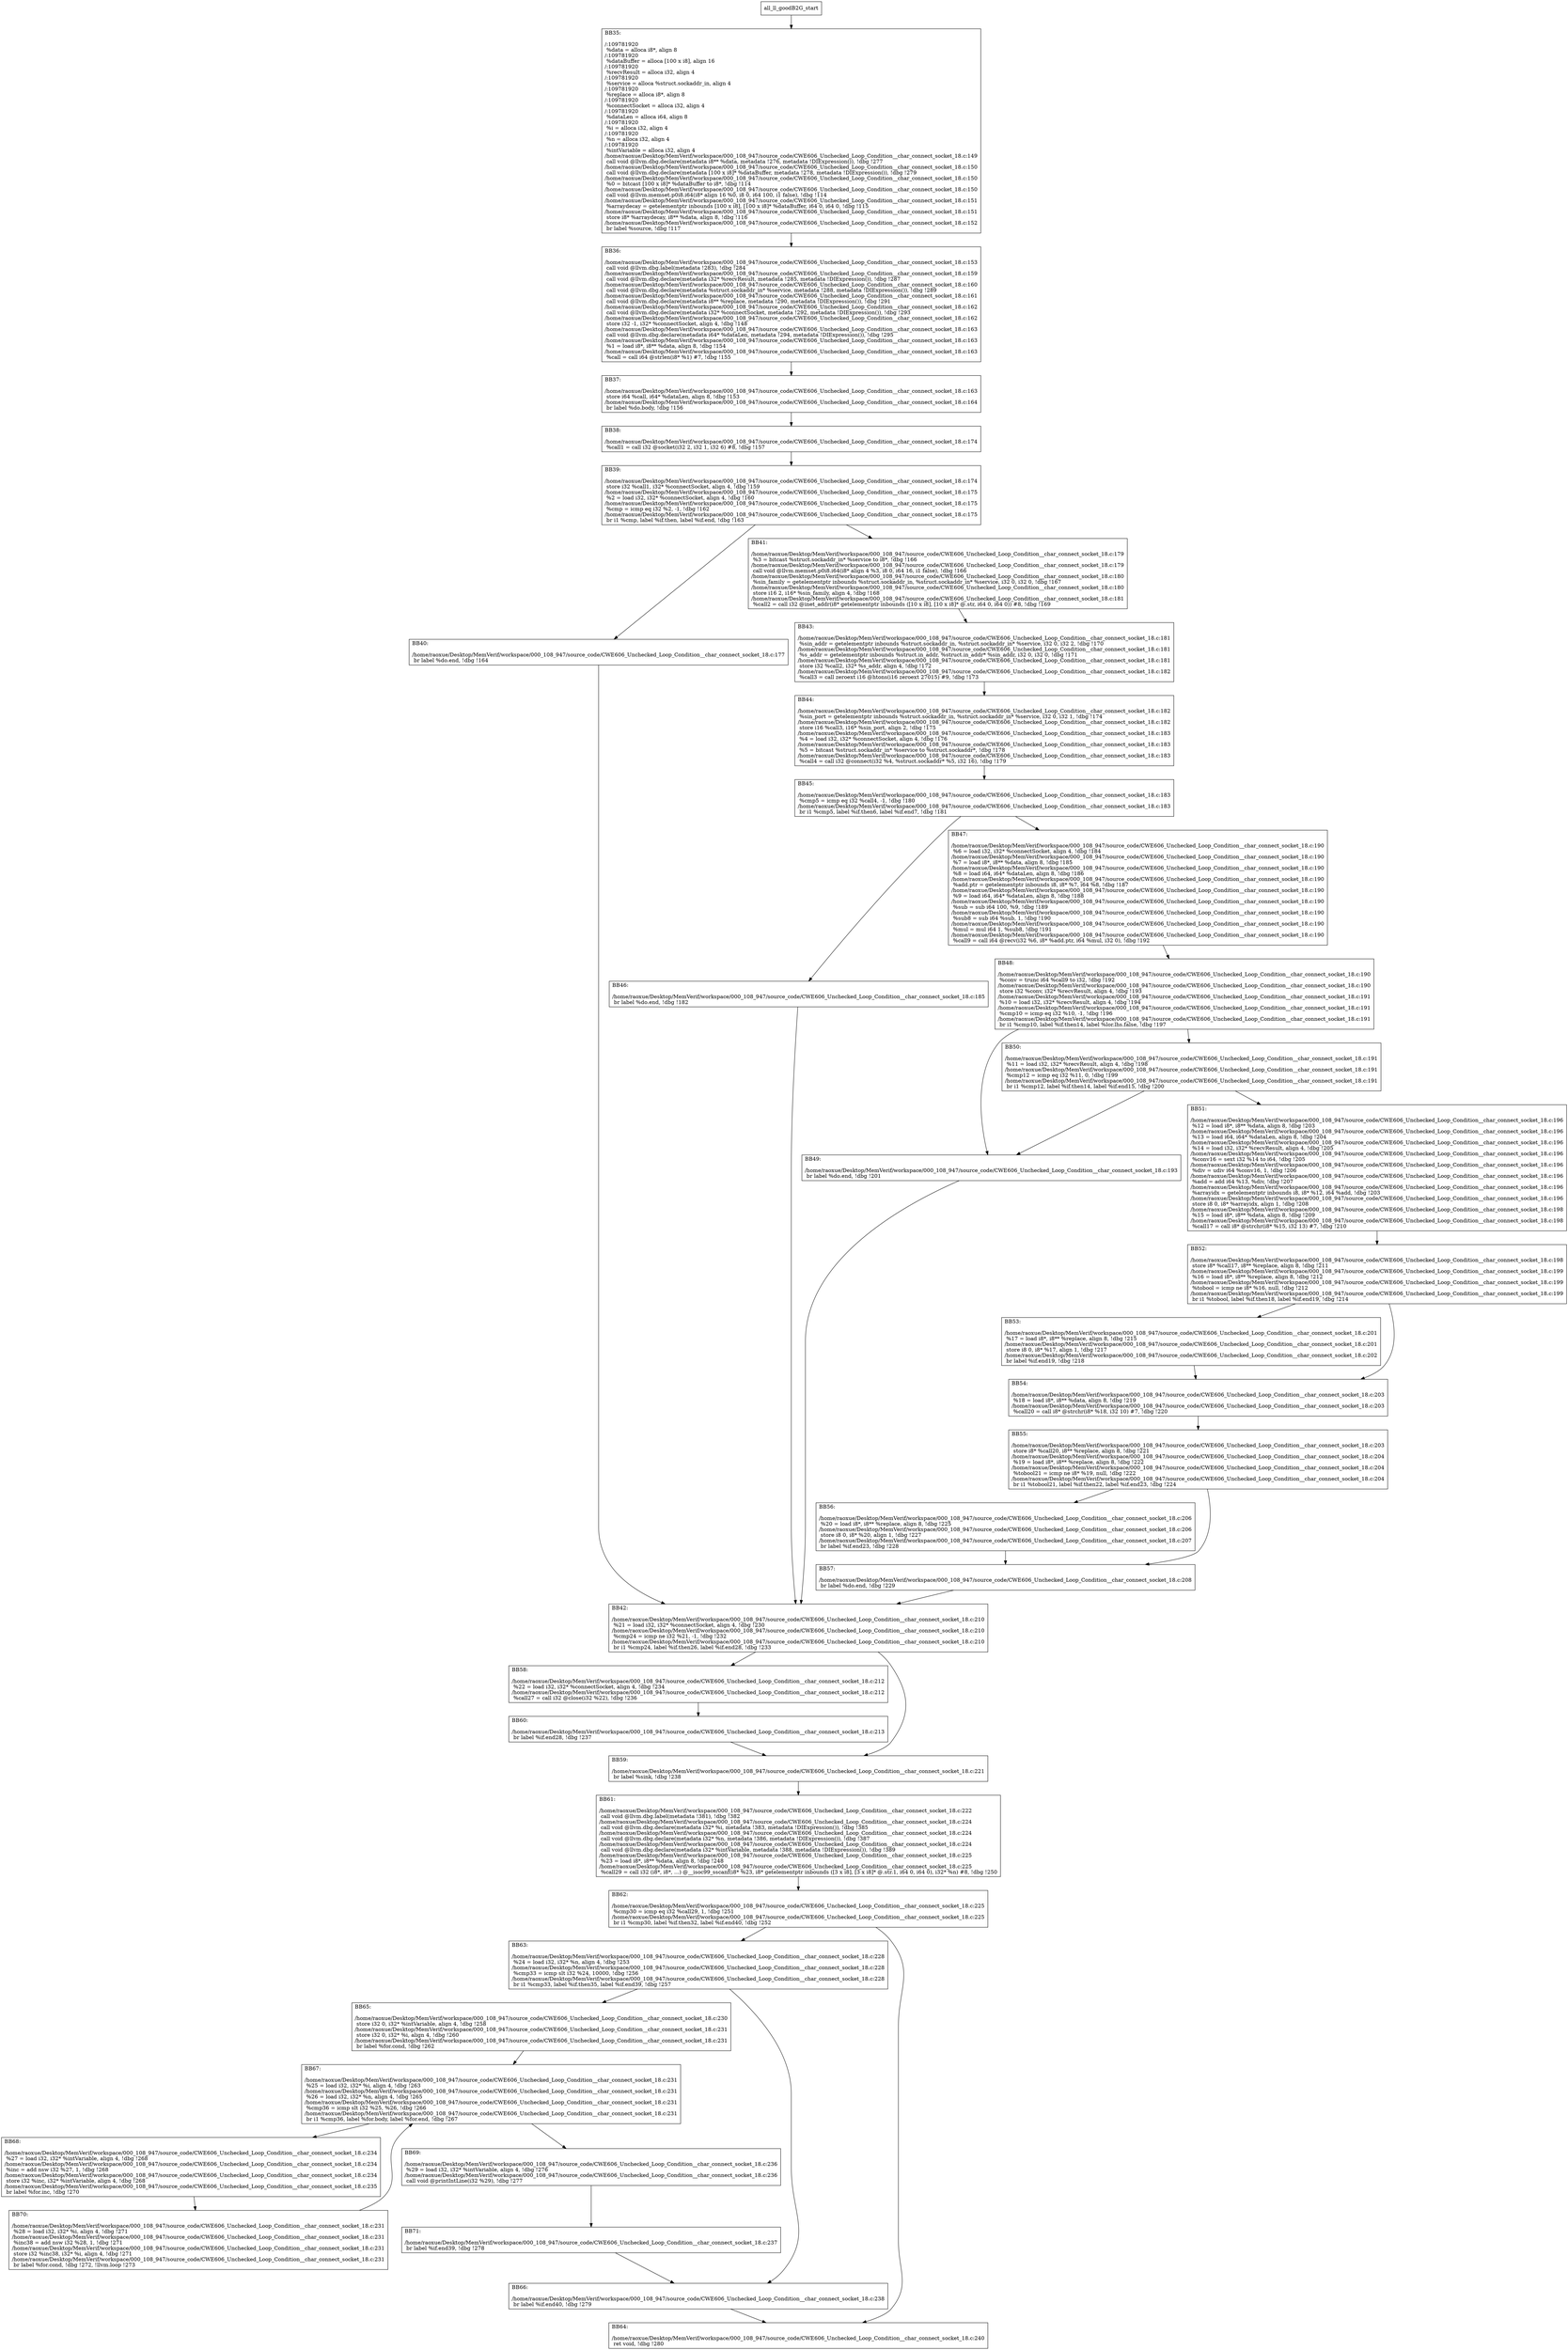 digraph "CFG for'all_ll_goodB2G' function" {
	BBall_ll_goodB2G_start[shape=record,label="{all_ll_goodB2G_start}"];
	BBall_ll_goodB2G_start-> all_ll_goodB2GBB35;
	all_ll_goodB2GBB35 [shape=record, label="{BB35:\l\l/:109781920\l
  %data = alloca i8*, align 8\l
/:109781920\l
  %dataBuffer = alloca [100 x i8], align 16\l
/:109781920\l
  %recvResult = alloca i32, align 4\l
/:109781920\l
  %service = alloca %struct.sockaddr_in, align 4\l
/:109781920\l
  %replace = alloca i8*, align 8\l
/:109781920\l
  %connectSocket = alloca i32, align 4\l
/:109781920\l
  %dataLen = alloca i64, align 8\l
/:109781920\l
  %i = alloca i32, align 4\l
/:109781920\l
  %n = alloca i32, align 4\l
/:109781920\l
  %intVariable = alloca i32, align 4\l
/home/raoxue/Desktop/MemVerif/workspace/000_108_947/source_code/CWE606_Unchecked_Loop_Condition__char_connect_socket_18.c:149\l
  call void @llvm.dbg.declare(metadata i8** %data, metadata !276, metadata !DIExpression()), !dbg !277\l
/home/raoxue/Desktop/MemVerif/workspace/000_108_947/source_code/CWE606_Unchecked_Loop_Condition__char_connect_socket_18.c:150\l
  call void @llvm.dbg.declare(metadata [100 x i8]* %dataBuffer, metadata !278, metadata !DIExpression()), !dbg !279\l
/home/raoxue/Desktop/MemVerif/workspace/000_108_947/source_code/CWE606_Unchecked_Loop_Condition__char_connect_socket_18.c:150\l
  %0 = bitcast [100 x i8]* %dataBuffer to i8*, !dbg !114\l
/home/raoxue/Desktop/MemVerif/workspace/000_108_947/source_code/CWE606_Unchecked_Loop_Condition__char_connect_socket_18.c:150\l
  call void @llvm.memset.p0i8.i64(i8* align 16 %0, i8 0, i64 100, i1 false), !dbg !114\l
/home/raoxue/Desktop/MemVerif/workspace/000_108_947/source_code/CWE606_Unchecked_Loop_Condition__char_connect_socket_18.c:151\l
  %arraydecay = getelementptr inbounds [100 x i8], [100 x i8]* %dataBuffer, i64 0, i64 0, !dbg !115\l
/home/raoxue/Desktop/MemVerif/workspace/000_108_947/source_code/CWE606_Unchecked_Loop_Condition__char_connect_socket_18.c:151\l
  store i8* %arraydecay, i8** %data, align 8, !dbg !116\l
/home/raoxue/Desktop/MemVerif/workspace/000_108_947/source_code/CWE606_Unchecked_Loop_Condition__char_connect_socket_18.c:152\l
  br label %source, !dbg !117\l
}"];
	all_ll_goodB2GBB35-> all_ll_goodB2GBB36;
	all_ll_goodB2GBB36 [shape=record, label="{BB36:\l\l/home/raoxue/Desktop/MemVerif/workspace/000_108_947/source_code/CWE606_Unchecked_Loop_Condition__char_connect_socket_18.c:153\l
  call void @llvm.dbg.label(metadata !283), !dbg !284\l
/home/raoxue/Desktop/MemVerif/workspace/000_108_947/source_code/CWE606_Unchecked_Loop_Condition__char_connect_socket_18.c:159\l
  call void @llvm.dbg.declare(metadata i32* %recvResult, metadata !285, metadata !DIExpression()), !dbg !287\l
/home/raoxue/Desktop/MemVerif/workspace/000_108_947/source_code/CWE606_Unchecked_Loop_Condition__char_connect_socket_18.c:160\l
  call void @llvm.dbg.declare(metadata %struct.sockaddr_in* %service, metadata !288, metadata !DIExpression()), !dbg !289\l
/home/raoxue/Desktop/MemVerif/workspace/000_108_947/source_code/CWE606_Unchecked_Loop_Condition__char_connect_socket_18.c:161\l
  call void @llvm.dbg.declare(metadata i8** %replace, metadata !290, metadata !DIExpression()), !dbg !291\l
/home/raoxue/Desktop/MemVerif/workspace/000_108_947/source_code/CWE606_Unchecked_Loop_Condition__char_connect_socket_18.c:162\l
  call void @llvm.dbg.declare(metadata i32* %connectSocket, metadata !292, metadata !DIExpression()), !dbg !293\l
/home/raoxue/Desktop/MemVerif/workspace/000_108_947/source_code/CWE606_Unchecked_Loop_Condition__char_connect_socket_18.c:162\l
  store i32 -1, i32* %connectSocket, align 4, !dbg !148\l
/home/raoxue/Desktop/MemVerif/workspace/000_108_947/source_code/CWE606_Unchecked_Loop_Condition__char_connect_socket_18.c:163\l
  call void @llvm.dbg.declare(metadata i64* %dataLen, metadata !294, metadata !DIExpression()), !dbg !295\l
/home/raoxue/Desktop/MemVerif/workspace/000_108_947/source_code/CWE606_Unchecked_Loop_Condition__char_connect_socket_18.c:163\l
  %1 = load i8*, i8** %data, align 8, !dbg !154\l
/home/raoxue/Desktop/MemVerif/workspace/000_108_947/source_code/CWE606_Unchecked_Loop_Condition__char_connect_socket_18.c:163\l
  %call = call i64 @strlen(i8* %1) #7, !dbg !155\l
}"];
	all_ll_goodB2GBB36-> all_ll_goodB2GBB37;
	all_ll_goodB2GBB37 [shape=record, label="{BB37:\l\l/home/raoxue/Desktop/MemVerif/workspace/000_108_947/source_code/CWE606_Unchecked_Loop_Condition__char_connect_socket_18.c:163\l
  store i64 %call, i64* %dataLen, align 8, !dbg !153\l
/home/raoxue/Desktop/MemVerif/workspace/000_108_947/source_code/CWE606_Unchecked_Loop_Condition__char_connect_socket_18.c:164\l
  br label %do.body, !dbg !156\l
}"];
	all_ll_goodB2GBB37-> all_ll_goodB2GBB38;
	all_ll_goodB2GBB38 [shape=record, label="{BB38:\l\l/home/raoxue/Desktop/MemVerif/workspace/000_108_947/source_code/CWE606_Unchecked_Loop_Condition__char_connect_socket_18.c:174\l
  %call1 = call i32 @socket(i32 2, i32 1, i32 6) #8, !dbg !157\l
}"];
	all_ll_goodB2GBB38-> all_ll_goodB2GBB39;
	all_ll_goodB2GBB39 [shape=record, label="{BB39:\l\l/home/raoxue/Desktop/MemVerif/workspace/000_108_947/source_code/CWE606_Unchecked_Loop_Condition__char_connect_socket_18.c:174\l
  store i32 %call1, i32* %connectSocket, align 4, !dbg !159\l
/home/raoxue/Desktop/MemVerif/workspace/000_108_947/source_code/CWE606_Unchecked_Loop_Condition__char_connect_socket_18.c:175\l
  %2 = load i32, i32* %connectSocket, align 4, !dbg !160\l
/home/raoxue/Desktop/MemVerif/workspace/000_108_947/source_code/CWE606_Unchecked_Loop_Condition__char_connect_socket_18.c:175\l
  %cmp = icmp eq i32 %2, -1, !dbg !162\l
/home/raoxue/Desktop/MemVerif/workspace/000_108_947/source_code/CWE606_Unchecked_Loop_Condition__char_connect_socket_18.c:175\l
  br i1 %cmp, label %if.then, label %if.end, !dbg !163\l
}"];
	all_ll_goodB2GBB39-> all_ll_goodB2GBB40;
	all_ll_goodB2GBB39-> all_ll_goodB2GBB41;
	all_ll_goodB2GBB40 [shape=record, label="{BB40:\l\l/home/raoxue/Desktop/MemVerif/workspace/000_108_947/source_code/CWE606_Unchecked_Loop_Condition__char_connect_socket_18.c:177\l
  br label %do.end, !dbg !164\l
}"];
	all_ll_goodB2GBB40-> all_ll_goodB2GBB42;
	all_ll_goodB2GBB41 [shape=record, label="{BB41:\l\l/home/raoxue/Desktop/MemVerif/workspace/000_108_947/source_code/CWE606_Unchecked_Loop_Condition__char_connect_socket_18.c:179\l
  %3 = bitcast %struct.sockaddr_in* %service to i8*, !dbg !166\l
/home/raoxue/Desktop/MemVerif/workspace/000_108_947/source_code/CWE606_Unchecked_Loop_Condition__char_connect_socket_18.c:179\l
  call void @llvm.memset.p0i8.i64(i8* align 4 %3, i8 0, i64 16, i1 false), !dbg !166\l
/home/raoxue/Desktop/MemVerif/workspace/000_108_947/source_code/CWE606_Unchecked_Loop_Condition__char_connect_socket_18.c:180\l
  %sin_family = getelementptr inbounds %struct.sockaddr_in, %struct.sockaddr_in* %service, i32 0, i32 0, !dbg !167\l
/home/raoxue/Desktop/MemVerif/workspace/000_108_947/source_code/CWE606_Unchecked_Loop_Condition__char_connect_socket_18.c:180\l
  store i16 2, i16* %sin_family, align 4, !dbg !168\l
/home/raoxue/Desktop/MemVerif/workspace/000_108_947/source_code/CWE606_Unchecked_Loop_Condition__char_connect_socket_18.c:181\l
  %call2 = call i32 @inet_addr(i8* getelementptr inbounds ([10 x i8], [10 x i8]* @.str, i64 0, i64 0)) #8, !dbg !169\l
}"];
	all_ll_goodB2GBB41-> all_ll_goodB2GBB43;
	all_ll_goodB2GBB43 [shape=record, label="{BB43:\l\l/home/raoxue/Desktop/MemVerif/workspace/000_108_947/source_code/CWE606_Unchecked_Loop_Condition__char_connect_socket_18.c:181\l
  %sin_addr = getelementptr inbounds %struct.sockaddr_in, %struct.sockaddr_in* %service, i32 0, i32 2, !dbg !170\l
/home/raoxue/Desktop/MemVerif/workspace/000_108_947/source_code/CWE606_Unchecked_Loop_Condition__char_connect_socket_18.c:181\l
  %s_addr = getelementptr inbounds %struct.in_addr, %struct.in_addr* %sin_addr, i32 0, i32 0, !dbg !171\l
/home/raoxue/Desktop/MemVerif/workspace/000_108_947/source_code/CWE606_Unchecked_Loop_Condition__char_connect_socket_18.c:181\l
  store i32 %call2, i32* %s_addr, align 4, !dbg !172\l
/home/raoxue/Desktop/MemVerif/workspace/000_108_947/source_code/CWE606_Unchecked_Loop_Condition__char_connect_socket_18.c:182\l
  %call3 = call zeroext i16 @htons(i16 zeroext 27015) #9, !dbg !173\l
}"];
	all_ll_goodB2GBB43-> all_ll_goodB2GBB44;
	all_ll_goodB2GBB44 [shape=record, label="{BB44:\l\l/home/raoxue/Desktop/MemVerif/workspace/000_108_947/source_code/CWE606_Unchecked_Loop_Condition__char_connect_socket_18.c:182\l
  %sin_port = getelementptr inbounds %struct.sockaddr_in, %struct.sockaddr_in* %service, i32 0, i32 1, !dbg !174\l
/home/raoxue/Desktop/MemVerif/workspace/000_108_947/source_code/CWE606_Unchecked_Loop_Condition__char_connect_socket_18.c:182\l
  store i16 %call3, i16* %sin_port, align 2, !dbg !175\l
/home/raoxue/Desktop/MemVerif/workspace/000_108_947/source_code/CWE606_Unchecked_Loop_Condition__char_connect_socket_18.c:183\l
  %4 = load i32, i32* %connectSocket, align 4, !dbg !176\l
/home/raoxue/Desktop/MemVerif/workspace/000_108_947/source_code/CWE606_Unchecked_Loop_Condition__char_connect_socket_18.c:183\l
  %5 = bitcast %struct.sockaddr_in* %service to %struct.sockaddr*, !dbg !178\l
/home/raoxue/Desktop/MemVerif/workspace/000_108_947/source_code/CWE606_Unchecked_Loop_Condition__char_connect_socket_18.c:183\l
  %call4 = call i32 @connect(i32 %4, %struct.sockaddr* %5, i32 16), !dbg !179\l
}"];
	all_ll_goodB2GBB44-> all_ll_goodB2GBB45;
	all_ll_goodB2GBB45 [shape=record, label="{BB45:\l\l/home/raoxue/Desktop/MemVerif/workspace/000_108_947/source_code/CWE606_Unchecked_Loop_Condition__char_connect_socket_18.c:183\l
  %cmp5 = icmp eq i32 %call4, -1, !dbg !180\l
/home/raoxue/Desktop/MemVerif/workspace/000_108_947/source_code/CWE606_Unchecked_Loop_Condition__char_connect_socket_18.c:183\l
  br i1 %cmp5, label %if.then6, label %if.end7, !dbg !181\l
}"];
	all_ll_goodB2GBB45-> all_ll_goodB2GBB46;
	all_ll_goodB2GBB45-> all_ll_goodB2GBB47;
	all_ll_goodB2GBB46 [shape=record, label="{BB46:\l\l/home/raoxue/Desktop/MemVerif/workspace/000_108_947/source_code/CWE606_Unchecked_Loop_Condition__char_connect_socket_18.c:185\l
  br label %do.end, !dbg !182\l
}"];
	all_ll_goodB2GBB46-> all_ll_goodB2GBB42;
	all_ll_goodB2GBB47 [shape=record, label="{BB47:\l\l/home/raoxue/Desktop/MemVerif/workspace/000_108_947/source_code/CWE606_Unchecked_Loop_Condition__char_connect_socket_18.c:190\l
  %6 = load i32, i32* %connectSocket, align 4, !dbg !184\l
/home/raoxue/Desktop/MemVerif/workspace/000_108_947/source_code/CWE606_Unchecked_Loop_Condition__char_connect_socket_18.c:190\l
  %7 = load i8*, i8** %data, align 8, !dbg !185\l
/home/raoxue/Desktop/MemVerif/workspace/000_108_947/source_code/CWE606_Unchecked_Loop_Condition__char_connect_socket_18.c:190\l
  %8 = load i64, i64* %dataLen, align 8, !dbg !186\l
/home/raoxue/Desktop/MemVerif/workspace/000_108_947/source_code/CWE606_Unchecked_Loop_Condition__char_connect_socket_18.c:190\l
  %add.ptr = getelementptr inbounds i8, i8* %7, i64 %8, !dbg !187\l
/home/raoxue/Desktop/MemVerif/workspace/000_108_947/source_code/CWE606_Unchecked_Loop_Condition__char_connect_socket_18.c:190\l
  %9 = load i64, i64* %dataLen, align 8, !dbg !188\l
/home/raoxue/Desktop/MemVerif/workspace/000_108_947/source_code/CWE606_Unchecked_Loop_Condition__char_connect_socket_18.c:190\l
  %sub = sub i64 100, %9, !dbg !189\l
/home/raoxue/Desktop/MemVerif/workspace/000_108_947/source_code/CWE606_Unchecked_Loop_Condition__char_connect_socket_18.c:190\l
  %sub8 = sub i64 %sub, 1, !dbg !190\l
/home/raoxue/Desktop/MemVerif/workspace/000_108_947/source_code/CWE606_Unchecked_Loop_Condition__char_connect_socket_18.c:190\l
  %mul = mul i64 1, %sub8, !dbg !191\l
/home/raoxue/Desktop/MemVerif/workspace/000_108_947/source_code/CWE606_Unchecked_Loop_Condition__char_connect_socket_18.c:190\l
  %call9 = call i64 @recv(i32 %6, i8* %add.ptr, i64 %mul, i32 0), !dbg !192\l
}"];
	all_ll_goodB2GBB47-> all_ll_goodB2GBB48;
	all_ll_goodB2GBB48 [shape=record, label="{BB48:\l\l/home/raoxue/Desktop/MemVerif/workspace/000_108_947/source_code/CWE606_Unchecked_Loop_Condition__char_connect_socket_18.c:190\l
  %conv = trunc i64 %call9 to i32, !dbg !192\l
/home/raoxue/Desktop/MemVerif/workspace/000_108_947/source_code/CWE606_Unchecked_Loop_Condition__char_connect_socket_18.c:190\l
  store i32 %conv, i32* %recvResult, align 4, !dbg !193\l
/home/raoxue/Desktop/MemVerif/workspace/000_108_947/source_code/CWE606_Unchecked_Loop_Condition__char_connect_socket_18.c:191\l
  %10 = load i32, i32* %recvResult, align 4, !dbg !194\l
/home/raoxue/Desktop/MemVerif/workspace/000_108_947/source_code/CWE606_Unchecked_Loop_Condition__char_connect_socket_18.c:191\l
  %cmp10 = icmp eq i32 %10, -1, !dbg !196\l
/home/raoxue/Desktop/MemVerif/workspace/000_108_947/source_code/CWE606_Unchecked_Loop_Condition__char_connect_socket_18.c:191\l
  br i1 %cmp10, label %if.then14, label %lor.lhs.false, !dbg !197\l
}"];
	all_ll_goodB2GBB48-> all_ll_goodB2GBB49;
	all_ll_goodB2GBB48-> all_ll_goodB2GBB50;
	all_ll_goodB2GBB50 [shape=record, label="{BB50:\l\l/home/raoxue/Desktop/MemVerif/workspace/000_108_947/source_code/CWE606_Unchecked_Loop_Condition__char_connect_socket_18.c:191\l
  %11 = load i32, i32* %recvResult, align 4, !dbg !198\l
/home/raoxue/Desktop/MemVerif/workspace/000_108_947/source_code/CWE606_Unchecked_Loop_Condition__char_connect_socket_18.c:191\l
  %cmp12 = icmp eq i32 %11, 0, !dbg !199\l
/home/raoxue/Desktop/MemVerif/workspace/000_108_947/source_code/CWE606_Unchecked_Loop_Condition__char_connect_socket_18.c:191\l
  br i1 %cmp12, label %if.then14, label %if.end15, !dbg !200\l
}"];
	all_ll_goodB2GBB50-> all_ll_goodB2GBB49;
	all_ll_goodB2GBB50-> all_ll_goodB2GBB51;
	all_ll_goodB2GBB49 [shape=record, label="{BB49:\l\l/home/raoxue/Desktop/MemVerif/workspace/000_108_947/source_code/CWE606_Unchecked_Loop_Condition__char_connect_socket_18.c:193\l
  br label %do.end, !dbg !201\l
}"];
	all_ll_goodB2GBB49-> all_ll_goodB2GBB42;
	all_ll_goodB2GBB51 [shape=record, label="{BB51:\l\l/home/raoxue/Desktop/MemVerif/workspace/000_108_947/source_code/CWE606_Unchecked_Loop_Condition__char_connect_socket_18.c:196\l
  %12 = load i8*, i8** %data, align 8, !dbg !203\l
/home/raoxue/Desktop/MemVerif/workspace/000_108_947/source_code/CWE606_Unchecked_Loop_Condition__char_connect_socket_18.c:196\l
  %13 = load i64, i64* %dataLen, align 8, !dbg !204\l
/home/raoxue/Desktop/MemVerif/workspace/000_108_947/source_code/CWE606_Unchecked_Loop_Condition__char_connect_socket_18.c:196\l
  %14 = load i32, i32* %recvResult, align 4, !dbg !205\l
/home/raoxue/Desktop/MemVerif/workspace/000_108_947/source_code/CWE606_Unchecked_Loop_Condition__char_connect_socket_18.c:196\l
  %conv16 = sext i32 %14 to i64, !dbg !205\l
/home/raoxue/Desktop/MemVerif/workspace/000_108_947/source_code/CWE606_Unchecked_Loop_Condition__char_connect_socket_18.c:196\l
  %div = udiv i64 %conv16, 1, !dbg !206\l
/home/raoxue/Desktop/MemVerif/workspace/000_108_947/source_code/CWE606_Unchecked_Loop_Condition__char_connect_socket_18.c:196\l
  %add = add i64 %13, %div, !dbg !207\l
/home/raoxue/Desktop/MemVerif/workspace/000_108_947/source_code/CWE606_Unchecked_Loop_Condition__char_connect_socket_18.c:196\l
  %arrayidx = getelementptr inbounds i8, i8* %12, i64 %add, !dbg !203\l
/home/raoxue/Desktop/MemVerif/workspace/000_108_947/source_code/CWE606_Unchecked_Loop_Condition__char_connect_socket_18.c:196\l
  store i8 0, i8* %arrayidx, align 1, !dbg !208\l
/home/raoxue/Desktop/MemVerif/workspace/000_108_947/source_code/CWE606_Unchecked_Loop_Condition__char_connect_socket_18.c:198\l
  %15 = load i8*, i8** %data, align 8, !dbg !209\l
/home/raoxue/Desktop/MemVerif/workspace/000_108_947/source_code/CWE606_Unchecked_Loop_Condition__char_connect_socket_18.c:198\l
  %call17 = call i8* @strchr(i8* %15, i32 13) #7, !dbg !210\l
}"];
	all_ll_goodB2GBB51-> all_ll_goodB2GBB52;
	all_ll_goodB2GBB52 [shape=record, label="{BB52:\l\l/home/raoxue/Desktop/MemVerif/workspace/000_108_947/source_code/CWE606_Unchecked_Loop_Condition__char_connect_socket_18.c:198\l
  store i8* %call17, i8** %replace, align 8, !dbg !211\l
/home/raoxue/Desktop/MemVerif/workspace/000_108_947/source_code/CWE606_Unchecked_Loop_Condition__char_connect_socket_18.c:199\l
  %16 = load i8*, i8** %replace, align 8, !dbg !212\l
/home/raoxue/Desktop/MemVerif/workspace/000_108_947/source_code/CWE606_Unchecked_Loop_Condition__char_connect_socket_18.c:199\l
  %tobool = icmp ne i8* %16, null, !dbg !212\l
/home/raoxue/Desktop/MemVerif/workspace/000_108_947/source_code/CWE606_Unchecked_Loop_Condition__char_connect_socket_18.c:199\l
  br i1 %tobool, label %if.then18, label %if.end19, !dbg !214\l
}"];
	all_ll_goodB2GBB52-> all_ll_goodB2GBB53;
	all_ll_goodB2GBB52-> all_ll_goodB2GBB54;
	all_ll_goodB2GBB53 [shape=record, label="{BB53:\l\l/home/raoxue/Desktop/MemVerif/workspace/000_108_947/source_code/CWE606_Unchecked_Loop_Condition__char_connect_socket_18.c:201\l
  %17 = load i8*, i8** %replace, align 8, !dbg !215\l
/home/raoxue/Desktop/MemVerif/workspace/000_108_947/source_code/CWE606_Unchecked_Loop_Condition__char_connect_socket_18.c:201\l
  store i8 0, i8* %17, align 1, !dbg !217\l
/home/raoxue/Desktop/MemVerif/workspace/000_108_947/source_code/CWE606_Unchecked_Loop_Condition__char_connect_socket_18.c:202\l
  br label %if.end19, !dbg !218\l
}"];
	all_ll_goodB2GBB53-> all_ll_goodB2GBB54;
	all_ll_goodB2GBB54 [shape=record, label="{BB54:\l\l/home/raoxue/Desktop/MemVerif/workspace/000_108_947/source_code/CWE606_Unchecked_Loop_Condition__char_connect_socket_18.c:203\l
  %18 = load i8*, i8** %data, align 8, !dbg !219\l
/home/raoxue/Desktop/MemVerif/workspace/000_108_947/source_code/CWE606_Unchecked_Loop_Condition__char_connect_socket_18.c:203\l
  %call20 = call i8* @strchr(i8* %18, i32 10) #7, !dbg !220\l
}"];
	all_ll_goodB2GBB54-> all_ll_goodB2GBB55;
	all_ll_goodB2GBB55 [shape=record, label="{BB55:\l\l/home/raoxue/Desktop/MemVerif/workspace/000_108_947/source_code/CWE606_Unchecked_Loop_Condition__char_connect_socket_18.c:203\l
  store i8* %call20, i8** %replace, align 8, !dbg !221\l
/home/raoxue/Desktop/MemVerif/workspace/000_108_947/source_code/CWE606_Unchecked_Loop_Condition__char_connect_socket_18.c:204\l
  %19 = load i8*, i8** %replace, align 8, !dbg !222\l
/home/raoxue/Desktop/MemVerif/workspace/000_108_947/source_code/CWE606_Unchecked_Loop_Condition__char_connect_socket_18.c:204\l
  %tobool21 = icmp ne i8* %19, null, !dbg !222\l
/home/raoxue/Desktop/MemVerif/workspace/000_108_947/source_code/CWE606_Unchecked_Loop_Condition__char_connect_socket_18.c:204\l
  br i1 %tobool21, label %if.then22, label %if.end23, !dbg !224\l
}"];
	all_ll_goodB2GBB55-> all_ll_goodB2GBB56;
	all_ll_goodB2GBB55-> all_ll_goodB2GBB57;
	all_ll_goodB2GBB56 [shape=record, label="{BB56:\l\l/home/raoxue/Desktop/MemVerif/workspace/000_108_947/source_code/CWE606_Unchecked_Loop_Condition__char_connect_socket_18.c:206\l
  %20 = load i8*, i8** %replace, align 8, !dbg !225\l
/home/raoxue/Desktop/MemVerif/workspace/000_108_947/source_code/CWE606_Unchecked_Loop_Condition__char_connect_socket_18.c:206\l
  store i8 0, i8* %20, align 1, !dbg !227\l
/home/raoxue/Desktop/MemVerif/workspace/000_108_947/source_code/CWE606_Unchecked_Loop_Condition__char_connect_socket_18.c:207\l
  br label %if.end23, !dbg !228\l
}"];
	all_ll_goodB2GBB56-> all_ll_goodB2GBB57;
	all_ll_goodB2GBB57 [shape=record, label="{BB57:\l\l/home/raoxue/Desktop/MemVerif/workspace/000_108_947/source_code/CWE606_Unchecked_Loop_Condition__char_connect_socket_18.c:208\l
  br label %do.end, !dbg !229\l
}"];
	all_ll_goodB2GBB57-> all_ll_goodB2GBB42;
	all_ll_goodB2GBB42 [shape=record, label="{BB42:\l\l/home/raoxue/Desktop/MemVerif/workspace/000_108_947/source_code/CWE606_Unchecked_Loop_Condition__char_connect_socket_18.c:210\l
  %21 = load i32, i32* %connectSocket, align 4, !dbg !230\l
/home/raoxue/Desktop/MemVerif/workspace/000_108_947/source_code/CWE606_Unchecked_Loop_Condition__char_connect_socket_18.c:210\l
  %cmp24 = icmp ne i32 %21, -1, !dbg !232\l
/home/raoxue/Desktop/MemVerif/workspace/000_108_947/source_code/CWE606_Unchecked_Loop_Condition__char_connect_socket_18.c:210\l
  br i1 %cmp24, label %if.then26, label %if.end28, !dbg !233\l
}"];
	all_ll_goodB2GBB42-> all_ll_goodB2GBB58;
	all_ll_goodB2GBB42-> all_ll_goodB2GBB59;
	all_ll_goodB2GBB58 [shape=record, label="{BB58:\l\l/home/raoxue/Desktop/MemVerif/workspace/000_108_947/source_code/CWE606_Unchecked_Loop_Condition__char_connect_socket_18.c:212\l
  %22 = load i32, i32* %connectSocket, align 4, !dbg !234\l
/home/raoxue/Desktop/MemVerif/workspace/000_108_947/source_code/CWE606_Unchecked_Loop_Condition__char_connect_socket_18.c:212\l
  %call27 = call i32 @close(i32 %22), !dbg !236\l
}"];
	all_ll_goodB2GBB58-> all_ll_goodB2GBB60;
	all_ll_goodB2GBB60 [shape=record, label="{BB60:\l\l/home/raoxue/Desktop/MemVerif/workspace/000_108_947/source_code/CWE606_Unchecked_Loop_Condition__char_connect_socket_18.c:213\l
  br label %if.end28, !dbg !237\l
}"];
	all_ll_goodB2GBB60-> all_ll_goodB2GBB59;
	all_ll_goodB2GBB59 [shape=record, label="{BB59:\l\l/home/raoxue/Desktop/MemVerif/workspace/000_108_947/source_code/CWE606_Unchecked_Loop_Condition__char_connect_socket_18.c:221\l
  br label %sink, !dbg !238\l
}"];
	all_ll_goodB2GBB59-> all_ll_goodB2GBB61;
	all_ll_goodB2GBB61 [shape=record, label="{BB61:\l\l/home/raoxue/Desktop/MemVerif/workspace/000_108_947/source_code/CWE606_Unchecked_Loop_Condition__char_connect_socket_18.c:222\l
  call void @llvm.dbg.label(metadata !381), !dbg !382\l
/home/raoxue/Desktop/MemVerif/workspace/000_108_947/source_code/CWE606_Unchecked_Loop_Condition__char_connect_socket_18.c:224\l
  call void @llvm.dbg.declare(metadata i32* %i, metadata !383, metadata !DIExpression()), !dbg !385\l
/home/raoxue/Desktop/MemVerif/workspace/000_108_947/source_code/CWE606_Unchecked_Loop_Condition__char_connect_socket_18.c:224\l
  call void @llvm.dbg.declare(metadata i32* %n, metadata !386, metadata !DIExpression()), !dbg !387\l
/home/raoxue/Desktop/MemVerif/workspace/000_108_947/source_code/CWE606_Unchecked_Loop_Condition__char_connect_socket_18.c:224\l
  call void @llvm.dbg.declare(metadata i32* %intVariable, metadata !388, metadata !DIExpression()), !dbg !389\l
/home/raoxue/Desktop/MemVerif/workspace/000_108_947/source_code/CWE606_Unchecked_Loop_Condition__char_connect_socket_18.c:225\l
  %23 = load i8*, i8** %data, align 8, !dbg !248\l
/home/raoxue/Desktop/MemVerif/workspace/000_108_947/source_code/CWE606_Unchecked_Loop_Condition__char_connect_socket_18.c:225\l
  %call29 = call i32 (i8*, i8*, ...) @__isoc99_sscanf(i8* %23, i8* getelementptr inbounds ([3 x i8], [3 x i8]* @.str.1, i64 0, i64 0), i32* %n) #8, !dbg !250\l
}"];
	all_ll_goodB2GBB61-> all_ll_goodB2GBB62;
	all_ll_goodB2GBB62 [shape=record, label="{BB62:\l\l/home/raoxue/Desktop/MemVerif/workspace/000_108_947/source_code/CWE606_Unchecked_Loop_Condition__char_connect_socket_18.c:225\l
  %cmp30 = icmp eq i32 %call29, 1, !dbg !251\l
/home/raoxue/Desktop/MemVerif/workspace/000_108_947/source_code/CWE606_Unchecked_Loop_Condition__char_connect_socket_18.c:225\l
  br i1 %cmp30, label %if.then32, label %if.end40, !dbg !252\l
}"];
	all_ll_goodB2GBB62-> all_ll_goodB2GBB63;
	all_ll_goodB2GBB62-> all_ll_goodB2GBB64;
	all_ll_goodB2GBB63 [shape=record, label="{BB63:\l\l/home/raoxue/Desktop/MemVerif/workspace/000_108_947/source_code/CWE606_Unchecked_Loop_Condition__char_connect_socket_18.c:228\l
  %24 = load i32, i32* %n, align 4, !dbg !253\l
/home/raoxue/Desktop/MemVerif/workspace/000_108_947/source_code/CWE606_Unchecked_Loop_Condition__char_connect_socket_18.c:228\l
  %cmp33 = icmp slt i32 %24, 10000, !dbg !256\l
/home/raoxue/Desktop/MemVerif/workspace/000_108_947/source_code/CWE606_Unchecked_Loop_Condition__char_connect_socket_18.c:228\l
  br i1 %cmp33, label %if.then35, label %if.end39, !dbg !257\l
}"];
	all_ll_goodB2GBB63-> all_ll_goodB2GBB65;
	all_ll_goodB2GBB63-> all_ll_goodB2GBB66;
	all_ll_goodB2GBB65 [shape=record, label="{BB65:\l\l/home/raoxue/Desktop/MemVerif/workspace/000_108_947/source_code/CWE606_Unchecked_Loop_Condition__char_connect_socket_18.c:230\l
  store i32 0, i32* %intVariable, align 4, !dbg !258\l
/home/raoxue/Desktop/MemVerif/workspace/000_108_947/source_code/CWE606_Unchecked_Loop_Condition__char_connect_socket_18.c:231\l
  store i32 0, i32* %i, align 4, !dbg !260\l
/home/raoxue/Desktop/MemVerif/workspace/000_108_947/source_code/CWE606_Unchecked_Loop_Condition__char_connect_socket_18.c:231\l
  br label %for.cond, !dbg !262\l
}"];
	all_ll_goodB2GBB65-> all_ll_goodB2GBB67;
	all_ll_goodB2GBB67 [shape=record, label="{BB67:\l\l/home/raoxue/Desktop/MemVerif/workspace/000_108_947/source_code/CWE606_Unchecked_Loop_Condition__char_connect_socket_18.c:231\l
  %25 = load i32, i32* %i, align 4, !dbg !263\l
/home/raoxue/Desktop/MemVerif/workspace/000_108_947/source_code/CWE606_Unchecked_Loop_Condition__char_connect_socket_18.c:231\l
  %26 = load i32, i32* %n, align 4, !dbg !265\l
/home/raoxue/Desktop/MemVerif/workspace/000_108_947/source_code/CWE606_Unchecked_Loop_Condition__char_connect_socket_18.c:231\l
  %cmp36 = icmp slt i32 %25, %26, !dbg !266\l
/home/raoxue/Desktop/MemVerif/workspace/000_108_947/source_code/CWE606_Unchecked_Loop_Condition__char_connect_socket_18.c:231\l
  br i1 %cmp36, label %for.body, label %for.end, !dbg !267\l
}"];
	all_ll_goodB2GBB67-> all_ll_goodB2GBB68;
	all_ll_goodB2GBB67-> all_ll_goodB2GBB69;
	all_ll_goodB2GBB68 [shape=record, label="{BB68:\l\l/home/raoxue/Desktop/MemVerif/workspace/000_108_947/source_code/CWE606_Unchecked_Loop_Condition__char_connect_socket_18.c:234\l
  %27 = load i32, i32* %intVariable, align 4, !dbg !268\l
/home/raoxue/Desktop/MemVerif/workspace/000_108_947/source_code/CWE606_Unchecked_Loop_Condition__char_connect_socket_18.c:234\l
  %inc = add nsw i32 %27, 1, !dbg !268\l
/home/raoxue/Desktop/MemVerif/workspace/000_108_947/source_code/CWE606_Unchecked_Loop_Condition__char_connect_socket_18.c:234\l
  store i32 %inc, i32* %intVariable, align 4, !dbg !268\l
/home/raoxue/Desktop/MemVerif/workspace/000_108_947/source_code/CWE606_Unchecked_Loop_Condition__char_connect_socket_18.c:235\l
  br label %for.inc, !dbg !270\l
}"];
	all_ll_goodB2GBB68-> all_ll_goodB2GBB70;
	all_ll_goodB2GBB70 [shape=record, label="{BB70:\l\l/home/raoxue/Desktop/MemVerif/workspace/000_108_947/source_code/CWE606_Unchecked_Loop_Condition__char_connect_socket_18.c:231\l
  %28 = load i32, i32* %i, align 4, !dbg !271\l
/home/raoxue/Desktop/MemVerif/workspace/000_108_947/source_code/CWE606_Unchecked_Loop_Condition__char_connect_socket_18.c:231\l
  %inc38 = add nsw i32 %28, 1, !dbg !271\l
/home/raoxue/Desktop/MemVerif/workspace/000_108_947/source_code/CWE606_Unchecked_Loop_Condition__char_connect_socket_18.c:231\l
  store i32 %inc38, i32* %i, align 4, !dbg !271\l
/home/raoxue/Desktop/MemVerif/workspace/000_108_947/source_code/CWE606_Unchecked_Loop_Condition__char_connect_socket_18.c:231\l
  br label %for.cond, !dbg !272, !llvm.loop !273\l
}"];
	all_ll_goodB2GBB70-> all_ll_goodB2GBB67;
	all_ll_goodB2GBB69 [shape=record, label="{BB69:\l\l/home/raoxue/Desktop/MemVerif/workspace/000_108_947/source_code/CWE606_Unchecked_Loop_Condition__char_connect_socket_18.c:236\l
  %29 = load i32, i32* %intVariable, align 4, !dbg !276\l
/home/raoxue/Desktop/MemVerif/workspace/000_108_947/source_code/CWE606_Unchecked_Loop_Condition__char_connect_socket_18.c:236\l
  call void @printIntLine(i32 %29), !dbg !277\l
}"];
	all_ll_goodB2GBB69-> all_ll_goodB2GBB71;
	all_ll_goodB2GBB71 [shape=record, label="{BB71:\l\l/home/raoxue/Desktop/MemVerif/workspace/000_108_947/source_code/CWE606_Unchecked_Loop_Condition__char_connect_socket_18.c:237\l
  br label %if.end39, !dbg !278\l
}"];
	all_ll_goodB2GBB71-> all_ll_goodB2GBB66;
	all_ll_goodB2GBB66 [shape=record, label="{BB66:\l\l/home/raoxue/Desktop/MemVerif/workspace/000_108_947/source_code/CWE606_Unchecked_Loop_Condition__char_connect_socket_18.c:238\l
  br label %if.end40, !dbg !279\l
}"];
	all_ll_goodB2GBB66-> all_ll_goodB2GBB64;
	all_ll_goodB2GBB64 [shape=record, label="{BB64:\l\l/home/raoxue/Desktop/MemVerif/workspace/000_108_947/source_code/CWE606_Unchecked_Loop_Condition__char_connect_socket_18.c:240\l
  ret void, !dbg !280\l
}"];
}
